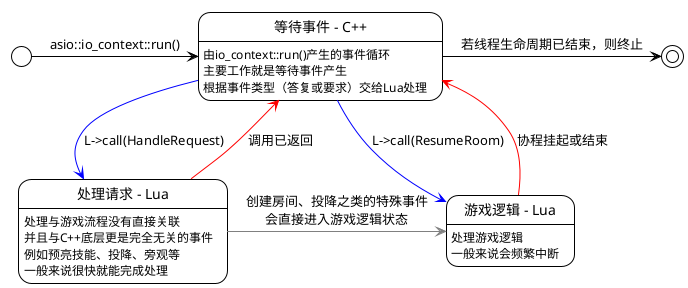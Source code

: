 @startuml
!theme plain
hide empty description
state "等待事件 - C++" as Cpp
Cpp : 由io_context::run()产生的事件循环
Cpp : 主要工作就是等待事件产生
Cpp : 根据事件类型（答复或要求）交给Lua处理

state "处理请求 - Lua" as Req
Req : 处理与游戏流程没有直接关联
Req : 并且与C++底层更是完全无关的事件
Req : 例如预亮技能、投降、旁观等
Req : 一般来说很快就能完成处理
state "游戏逻辑 - Lua" as Game
Game : 处理游戏逻辑
Game : 一般来说会频繁中断

[*] -r-> Cpp : asio::io_context::run()
Cpp -[#blue]-> Req : L->call(HandleRequest)
Req -r[#gray]-> Game : 创建房间、投降之类的特殊事件\n会直接进入游戏逻辑状态
Cpp -[#blue]-> Game : L->call(ResumeRoom)
Game -[#red]-> Cpp : 协程挂起或结束
Req -[#red]-> Cpp : 调用已返回
Cpp -r-> [*] : 若线程生命周期已结束，则终止
@enduml
